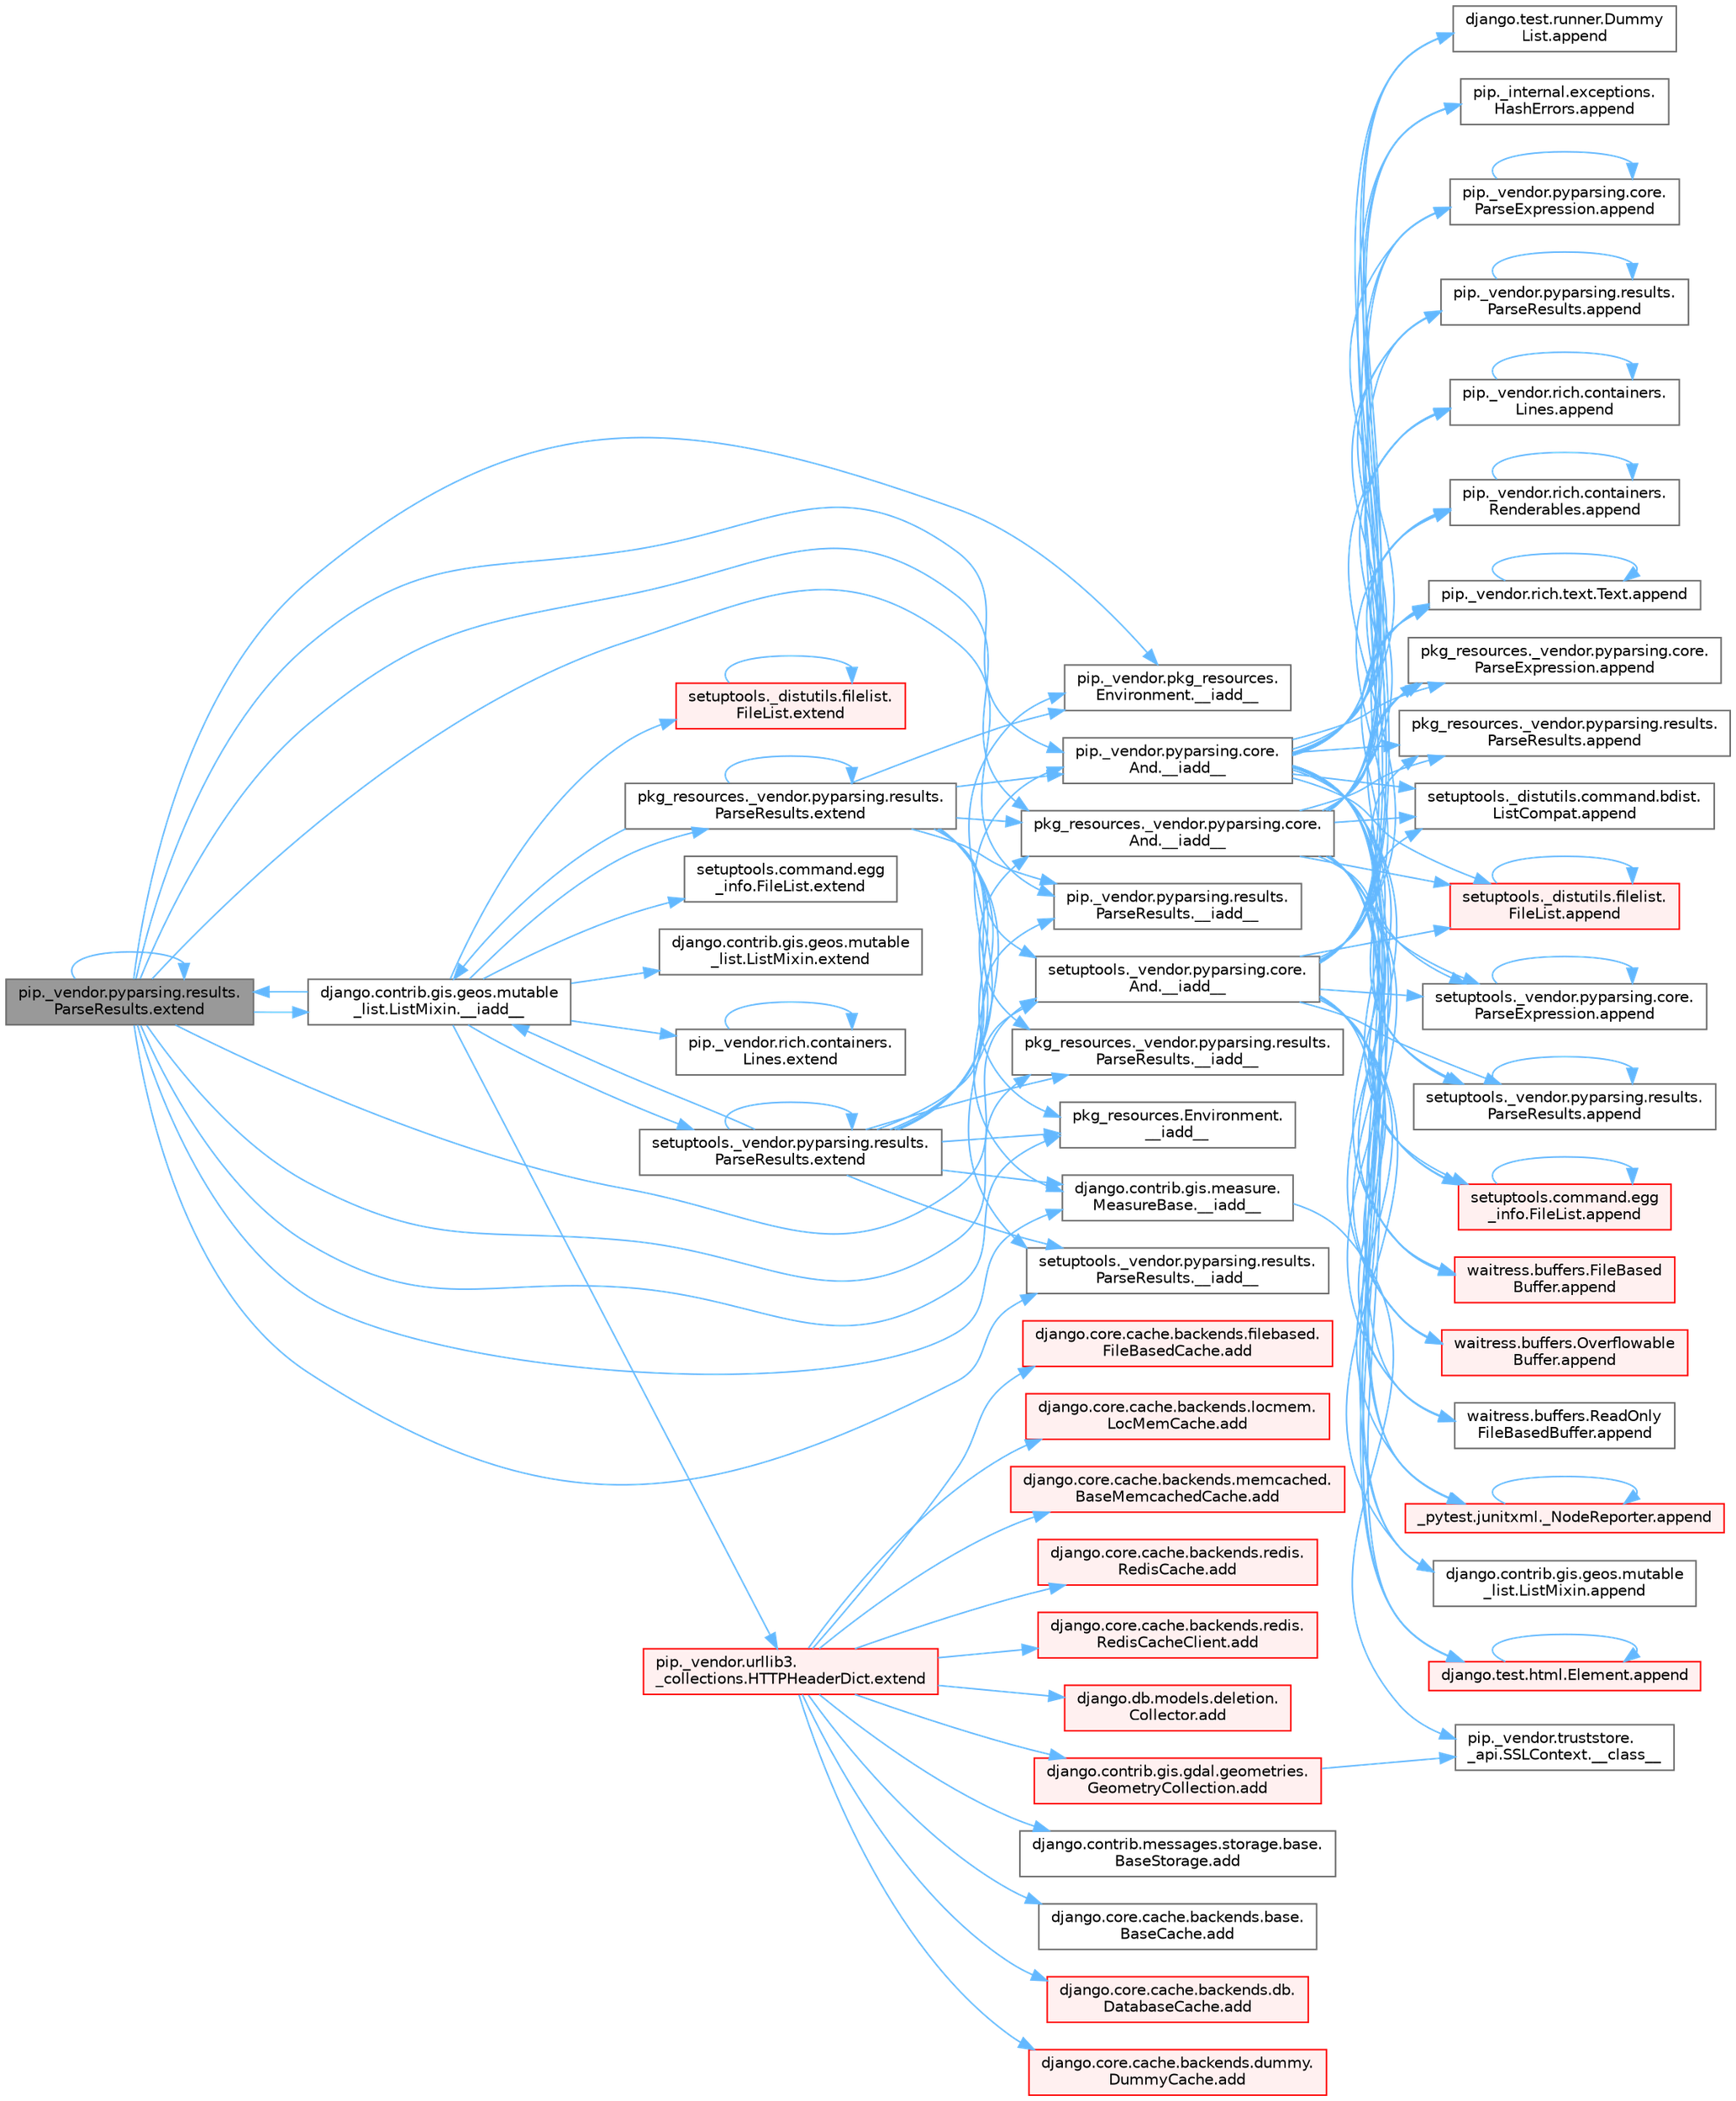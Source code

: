 digraph "pip._vendor.pyparsing.results.ParseResults.extend"
{
 // LATEX_PDF_SIZE
  bgcolor="transparent";
  edge [fontname=Helvetica,fontsize=10,labelfontname=Helvetica,labelfontsize=10];
  node [fontname=Helvetica,fontsize=10,shape=box,height=0.2,width=0.4];
  rankdir="LR";
  Node1 [id="Node000001",label="pip._vendor.pyparsing.results.\lParseResults.extend",height=0.2,width=0.4,color="gray40", fillcolor="grey60", style="filled", fontcolor="black",tooltip=" "];
  Node1 -> Node2 [id="edge1_Node000001_Node000002",color="steelblue1",style="solid",tooltip=" "];
  Node2 [id="Node000002",label="django.contrib.gis.geos.mutable\l_list.ListMixin.__iadd__",height=0.2,width=0.4,color="grey40", fillcolor="white", style="filled",URL="$classdjango_1_1contrib_1_1gis_1_1geos_1_1mutable__list_1_1_list_mixin.html#a892ce7a768206faf1d6150c2d2faf64f",tooltip=" "];
  Node2 -> Node3 [id="edge2_Node000002_Node000003",color="steelblue1",style="solid",tooltip=" "];
  Node3 [id="Node000003",label="django.contrib.gis.geos.mutable\l_list.ListMixin.extend",height=0.2,width=0.4,color="grey40", fillcolor="white", style="filled",URL="$classdjango_1_1contrib_1_1gis_1_1geos_1_1mutable__list_1_1_list_mixin.html#ac54d378ddda85375092a3504b9c41ad2",tooltip=" "];
  Node2 -> Node1 [id="edge3_Node000002_Node000001",color="steelblue1",style="solid",tooltip=" "];
  Node2 -> Node4 [id="edge4_Node000002_Node000004",color="steelblue1",style="solid",tooltip=" "];
  Node4 [id="Node000004",label="pip._vendor.rich.containers.\lLines.extend",height=0.2,width=0.4,color="grey40", fillcolor="white", style="filled",URL="$classpip_1_1__vendor_1_1rich_1_1containers_1_1_lines.html#ac2f104475218f1e94a04d898a5e634ca",tooltip=" "];
  Node4 -> Node4 [id="edge5_Node000004_Node000004",color="steelblue1",style="solid",tooltip=" "];
  Node2 -> Node5 [id="edge6_Node000002_Node000005",color="steelblue1",style="solid",tooltip=" "];
  Node5 [id="Node000005",label="pip._vendor.urllib3.\l_collections.HTTPHeaderDict.extend",height=0.2,width=0.4,color="red", fillcolor="#FFF0F0", style="filled",URL="$classpip_1_1__vendor_1_1urllib3_1_1__collections_1_1_h_t_t_p_header_dict.html#a2e1d7729c6ade1c90e37914063295d1f",tooltip=" "];
  Node5 -> Node6 [id="edge7_Node000005_Node000006",color="steelblue1",style="solid",tooltip=" "];
  Node6 [id="Node000006",label="django.contrib.gis.gdal.geometries.\lGeometryCollection.add",height=0.2,width=0.4,color="red", fillcolor="#FFF0F0", style="filled",URL="$classdjango_1_1contrib_1_1gis_1_1gdal_1_1geometries_1_1_geometry_collection.html#a00c1825a411d244c854762b413ff996c",tooltip=" "];
  Node6 -> Node7 [id="edge8_Node000006_Node000007",color="steelblue1",style="solid",tooltip=" "];
  Node7 [id="Node000007",label="pip._vendor.truststore.\l_api.SSLContext.__class__",height=0.2,width=0.4,color="grey40", fillcolor="white", style="filled",URL="$classpip_1_1__vendor_1_1truststore_1_1__api_1_1_s_s_l_context.html#a530861514f31eabaa3f513557d6e66de",tooltip=" "];
  Node5 -> Node10 [id="edge9_Node000005_Node000010",color="steelblue1",style="solid",tooltip=" "];
  Node10 [id="Node000010",label="django.contrib.messages.storage.base.\lBaseStorage.add",height=0.2,width=0.4,color="grey40", fillcolor="white", style="filled",URL="$classdjango_1_1contrib_1_1messages_1_1storage_1_1base_1_1_base_storage.html#aafc1151a94b34b80803c99d883ca268c",tooltip=" "];
  Node5 -> Node11 [id="edge10_Node000005_Node000011",color="steelblue1",style="solid",tooltip=" "];
  Node11 [id="Node000011",label="django.core.cache.backends.base.\lBaseCache.add",height=0.2,width=0.4,color="grey40", fillcolor="white", style="filled",URL="$classdjango_1_1core_1_1cache_1_1backends_1_1base_1_1_base_cache.html#ab0cdee68050102665043193640ac006c",tooltip=" "];
  Node5 -> Node12 [id="edge11_Node000005_Node000012",color="steelblue1",style="solid",tooltip=" "];
  Node12 [id="Node000012",label="django.core.cache.backends.db.\lDatabaseCache.add",height=0.2,width=0.4,color="red", fillcolor="#FFF0F0", style="filled",URL="$classdjango_1_1core_1_1cache_1_1backends_1_1db_1_1_database_cache.html#a6196dda2bfd9eca834ecd81a7a217ec4",tooltip=" "];
  Node5 -> Node4345 [id="edge12_Node000005_Node004345",color="steelblue1",style="solid",tooltip=" "];
  Node4345 [id="Node004345",label="django.core.cache.backends.dummy.\lDummyCache.add",height=0.2,width=0.4,color="red", fillcolor="#FFF0F0", style="filled",URL="$classdjango_1_1core_1_1cache_1_1backends_1_1dummy_1_1_dummy_cache.html#adc04a4b63e4c6a4f61c832f87b9231ed",tooltip=" "];
  Node5 -> Node4346 [id="edge13_Node000005_Node004346",color="steelblue1",style="solid",tooltip=" "];
  Node4346 [id="Node004346",label="django.core.cache.backends.filebased.\lFileBasedCache.add",height=0.2,width=0.4,color="red", fillcolor="#FFF0F0", style="filled",URL="$classdjango_1_1core_1_1cache_1_1backends_1_1filebased_1_1_file_based_cache.html#a2f380fb404bde29c82c6169465ee1391",tooltip=" "];
  Node5 -> Node4355 [id="edge14_Node000005_Node004355",color="steelblue1",style="solid",tooltip=" "];
  Node4355 [id="Node004355",label="django.core.cache.backends.locmem.\lLocMemCache.add",height=0.2,width=0.4,color="red", fillcolor="#FFF0F0", style="filled",URL="$classdjango_1_1core_1_1cache_1_1backends_1_1locmem_1_1_loc_mem_cache.html#a6c454b0a21a7ef56bac23c2c47a767a9",tooltip=" "];
  Node5 -> Node4356 [id="edge15_Node000005_Node004356",color="steelblue1",style="solid",tooltip=" "];
  Node4356 [id="Node004356",label="django.core.cache.backends.memcached.\lBaseMemcachedCache.add",height=0.2,width=0.4,color="red", fillcolor="#FFF0F0", style="filled",URL="$classdjango_1_1core_1_1cache_1_1backends_1_1memcached_1_1_base_memcached_cache.html#a1d7675623ea665a0ee0748173eeb0a38",tooltip=" "];
  Node5 -> Node4357 [id="edge16_Node000005_Node004357",color="steelblue1",style="solid",tooltip=" "];
  Node4357 [id="Node004357",label="django.core.cache.backends.redis.\lRedisCache.add",height=0.2,width=0.4,color="red", fillcolor="#FFF0F0", style="filled",URL="$classdjango_1_1core_1_1cache_1_1backends_1_1redis_1_1_redis_cache.html#a5d4d6507b2a2647f876da5c964cb73c2",tooltip=" "];
  Node5 -> Node4358 [id="edge17_Node000005_Node004358",color="steelblue1",style="solid",tooltip=" "];
  Node4358 [id="Node004358",label="django.core.cache.backends.redis.\lRedisCacheClient.add",height=0.2,width=0.4,color="red", fillcolor="#FFF0F0", style="filled",URL="$classdjango_1_1core_1_1cache_1_1backends_1_1redis_1_1_redis_cache_client.html#a38d58b9a92fa6243e62635c678251410",tooltip=" "];
  Node5 -> Node4359 [id="edge18_Node000005_Node004359",color="steelblue1",style="solid",tooltip=" "];
  Node4359 [id="Node004359",label="django.db.models.deletion.\lCollector.add",height=0.2,width=0.4,color="red", fillcolor="#FFF0F0", style="filled",URL="$classdjango_1_1db_1_1models_1_1deletion_1_1_collector.html#a92a25e9aef2930eb72e650f4e05abd18",tooltip=" "];
  Node2 -> Node2422 [id="edge19_Node000002_Node002422",color="steelblue1",style="solid",tooltip=" "];
  Node2422 [id="Node002422",label="pkg_resources._vendor.pyparsing.results.\lParseResults.extend",height=0.2,width=0.4,color="grey40", fillcolor="white", style="filled",URL="$classpkg__resources_1_1__vendor_1_1pyparsing_1_1results_1_1_parse_results.html#a72e8060e72d308428923c84a049d11b1",tooltip=" "];
  Node2422 -> Node2 [id="edge20_Node002422_Node000002",color="steelblue1",style="solid",tooltip=" "];
  Node2422 -> Node2423 [id="edge21_Node002422_Node002423",color="steelblue1",style="solid",tooltip=" "];
  Node2423 [id="Node002423",label="django.contrib.gis.measure.\lMeasureBase.__iadd__",height=0.2,width=0.4,color="grey40", fillcolor="white", style="filled",URL="$classdjango_1_1contrib_1_1gis_1_1measure_1_1_measure_base.html#a58f2a532d916d224af35818fba5771a2",tooltip=" "];
  Node2423 -> Node7 [id="edge22_Node002423_Node000007",color="steelblue1",style="solid",tooltip=" "];
  Node2422 -> Node2424 [id="edge23_Node002422_Node002424",color="steelblue1",style="solid",tooltip=" "];
  Node2424 [id="Node002424",label="pip._vendor.pkg_resources.\lEnvironment.__iadd__",height=0.2,width=0.4,color="grey40", fillcolor="white", style="filled",URL="$classpip_1_1__vendor_1_1pkg__resources_1_1_environment.html#ad20961b8c74bd2062f0ed04410bedcfd",tooltip=" "];
  Node2422 -> Node2425 [id="edge24_Node002422_Node002425",color="steelblue1",style="solid",tooltip=" "];
  Node2425 [id="Node002425",label="pip._vendor.pyparsing.core.\lAnd.__iadd__",height=0.2,width=0.4,color="grey40", fillcolor="white", style="filled",URL="$classpip_1_1__vendor_1_1pyparsing_1_1core_1_1_and.html#a95acc8d227938acc37737c38dedc21ae",tooltip=" "];
  Node2425 -> Node2426 [id="edge25_Node002425_Node002426",color="steelblue1",style="solid",tooltip=" "];
  Node2426 [id="Node002426",label="_pytest.junitxml._NodeReporter.append",height=0.2,width=0.4,color="red", fillcolor="#FFF0F0", style="filled",URL="$class__pytest_1_1junitxml_1_1___node_reporter.html#a0d3785f487e93f5ad0249ca59e7bda5e",tooltip=" "];
  Node2426 -> Node2426 [id="edge26_Node002426_Node002426",color="steelblue1",style="solid",tooltip=" "];
  Node2425 -> Node2428 [id="edge27_Node002425_Node002428",color="steelblue1",style="solid",tooltip=" "];
  Node2428 [id="Node002428",label="django.contrib.gis.geos.mutable\l_list.ListMixin.append",height=0.2,width=0.4,color="grey40", fillcolor="white", style="filled",URL="$classdjango_1_1contrib_1_1gis_1_1geos_1_1mutable__list_1_1_list_mixin.html#a6e588a3294ea051832ff78d8944c4158",tooltip=" "];
  Node2425 -> Node2429 [id="edge28_Node002425_Node002429",color="steelblue1",style="solid",tooltip=" "];
  Node2429 [id="Node002429",label="django.test.html.Element.append",height=0.2,width=0.4,color="red", fillcolor="#FFF0F0", style="filled",URL="$classdjango_1_1test_1_1html_1_1_element.html#a777b8a687c36ca1eae49eabec1963e0c",tooltip=" "];
  Node2429 -> Node2429 [id="edge29_Node002429_Node002429",color="steelblue1",style="solid",tooltip=" "];
  Node2425 -> Node2431 [id="edge30_Node002425_Node002431",color="steelblue1",style="solid",tooltip=" "];
  Node2431 [id="Node002431",label="django.test.runner.Dummy\lList.append",height=0.2,width=0.4,color="grey40", fillcolor="white", style="filled",URL="$classdjango_1_1test_1_1runner_1_1_dummy_list.html#aa8ad44b98de8efc946e8bbb7e1913e0b",tooltip=" "];
  Node2425 -> Node2432 [id="edge31_Node002425_Node002432",color="steelblue1",style="solid",tooltip=" "];
  Node2432 [id="Node002432",label="pip._internal.exceptions.\lHashErrors.append",height=0.2,width=0.4,color="grey40", fillcolor="white", style="filled",URL="$classpip_1_1__internal_1_1exceptions_1_1_hash_errors.html#a9519d1619774a4354693040643bf695f",tooltip=" "];
  Node2425 -> Node2433 [id="edge32_Node002425_Node002433",color="steelblue1",style="solid",tooltip=" "];
  Node2433 [id="Node002433",label="pip._vendor.pyparsing.core.\lParseExpression.append",height=0.2,width=0.4,color="grey40", fillcolor="white", style="filled",URL="$classpip_1_1__vendor_1_1pyparsing_1_1core_1_1_parse_expression.html#a5391d96d872c38546024c638f8d19320",tooltip=" "];
  Node2433 -> Node2433 [id="edge33_Node002433_Node002433",color="steelblue1",style="solid",tooltip=" "];
  Node2425 -> Node2434 [id="edge34_Node002425_Node002434",color="steelblue1",style="solid",tooltip=" "];
  Node2434 [id="Node002434",label="pip._vendor.pyparsing.results.\lParseResults.append",height=0.2,width=0.4,color="grey40", fillcolor="white", style="filled",URL="$classpip_1_1__vendor_1_1pyparsing_1_1results_1_1_parse_results.html#a1769e3a18e6183e7b515ae5d877ccf2c",tooltip=" "];
  Node2434 -> Node2434 [id="edge35_Node002434_Node002434",color="steelblue1",style="solid",tooltip=" "];
  Node2425 -> Node2435 [id="edge36_Node002425_Node002435",color="steelblue1",style="solid",tooltip=" "];
  Node2435 [id="Node002435",label="pip._vendor.rich.containers.\lLines.append",height=0.2,width=0.4,color="grey40", fillcolor="white", style="filled",URL="$classpip_1_1__vendor_1_1rich_1_1containers_1_1_lines.html#aff4b2a3774cbf79a01aef7d63a59e369",tooltip=" "];
  Node2435 -> Node2435 [id="edge37_Node002435_Node002435",color="steelblue1",style="solid",tooltip=" "];
  Node2425 -> Node2436 [id="edge38_Node002425_Node002436",color="steelblue1",style="solid",tooltip=" "];
  Node2436 [id="Node002436",label="pip._vendor.rich.containers.\lRenderables.append",height=0.2,width=0.4,color="grey40", fillcolor="white", style="filled",URL="$classpip_1_1__vendor_1_1rich_1_1containers_1_1_renderables.html#a0dfe848a00b624ef9561a72925b266a1",tooltip=" "];
  Node2436 -> Node2436 [id="edge39_Node002436_Node002436",color="steelblue1",style="solid",tooltip=" "];
  Node2425 -> Node2437 [id="edge40_Node002425_Node002437",color="steelblue1",style="solid",tooltip=" "];
  Node2437 [id="Node002437",label="pip._vendor.rich.text.Text.append",height=0.2,width=0.4,color="grey40", fillcolor="white", style="filled",URL="$classpip_1_1__vendor_1_1rich_1_1text_1_1_text.html#ac50e796231ea0bcbefd7fdda378ae2d0",tooltip=" "];
  Node2437 -> Node2437 [id="edge41_Node002437_Node002437",color="steelblue1",style="solid",tooltip=" "];
  Node2425 -> Node2438 [id="edge42_Node002425_Node002438",color="steelblue1",style="solid",tooltip=" "];
  Node2438 [id="Node002438",label="pkg_resources._vendor.pyparsing.core.\lParseExpression.append",height=0.2,width=0.4,color="grey40", fillcolor="white", style="filled",URL="$classpkg__resources_1_1__vendor_1_1pyparsing_1_1core_1_1_parse_expression.html#adf2aceeef4bcf571b1ead3887b141c55",tooltip=" "];
  Node2425 -> Node2439 [id="edge43_Node002425_Node002439",color="steelblue1",style="solid",tooltip=" "];
  Node2439 [id="Node002439",label="pkg_resources._vendor.pyparsing.results.\lParseResults.append",height=0.2,width=0.4,color="grey40", fillcolor="white", style="filled",URL="$classpkg__resources_1_1__vendor_1_1pyparsing_1_1results_1_1_parse_results.html#ad04399ef1413da47879c6bd5e3112f9c",tooltip=" "];
  Node2425 -> Node2440 [id="edge44_Node002425_Node002440",color="steelblue1",style="solid",tooltip=" "];
  Node2440 [id="Node002440",label="setuptools._distutils.command.bdist.\lListCompat.append",height=0.2,width=0.4,color="grey40", fillcolor="white", style="filled",URL="$classsetuptools_1_1__distutils_1_1command_1_1bdist_1_1_list_compat.html#a71969fcaf7e65a8617c14462b65bc66f",tooltip=" "];
  Node2425 -> Node2441 [id="edge45_Node002425_Node002441",color="steelblue1",style="solid",tooltip=" "];
  Node2441 [id="Node002441",label="setuptools._distutils.filelist.\lFileList.append",height=0.2,width=0.4,color="red", fillcolor="#FFF0F0", style="filled",URL="$classsetuptools_1_1__distutils_1_1filelist_1_1_file_list.html#aa9ee6398f54c690ec1af5df79fb1fbac",tooltip=" "];
  Node2441 -> Node2441 [id="edge46_Node002441_Node002441",color="steelblue1",style="solid",tooltip=" "];
  Node2425 -> Node2442 [id="edge47_Node002425_Node002442",color="steelblue1",style="solid",tooltip=" "];
  Node2442 [id="Node002442",label="setuptools._vendor.pyparsing.core.\lParseExpression.append",height=0.2,width=0.4,color="grey40", fillcolor="white", style="filled",URL="$classsetuptools_1_1__vendor_1_1pyparsing_1_1core_1_1_parse_expression.html#afdaa9ae90fd33a1499cc292ad535a140",tooltip=" "];
  Node2442 -> Node2442 [id="edge48_Node002442_Node002442",color="steelblue1",style="solid",tooltip=" "];
  Node2425 -> Node2443 [id="edge49_Node002425_Node002443",color="steelblue1",style="solid",tooltip=" "];
  Node2443 [id="Node002443",label="setuptools._vendor.pyparsing.results.\lParseResults.append",height=0.2,width=0.4,color="grey40", fillcolor="white", style="filled",URL="$classsetuptools_1_1__vendor_1_1pyparsing_1_1results_1_1_parse_results.html#a349f73c43f7cd106c5cb4ec2e3b5f95e",tooltip=" "];
  Node2443 -> Node2443 [id="edge50_Node002443_Node002443",color="steelblue1",style="solid",tooltip=" "];
  Node2425 -> Node2444 [id="edge51_Node002425_Node002444",color="steelblue1",style="solid",tooltip=" "];
  Node2444 [id="Node002444",label="setuptools.command.egg\l_info.FileList.append",height=0.2,width=0.4,color="red", fillcolor="#FFF0F0", style="filled",URL="$classsetuptools_1_1command_1_1egg__info_1_1_file_list.html#a824a1cbf2a36d3079c6f24506056cf44",tooltip=" "];
  Node2444 -> Node2444 [id="edge52_Node002444_Node002444",color="steelblue1",style="solid",tooltip=" "];
  Node2425 -> Node2446 [id="edge53_Node002425_Node002446",color="steelblue1",style="solid",tooltip=" "];
  Node2446 [id="Node002446",label="waitress.buffers.FileBased\lBuffer.append",height=0.2,width=0.4,color="red", fillcolor="#FFF0F0", style="filled",URL="$classwaitress_1_1buffers_1_1_file_based_buffer.html#a7ba030f652e5407c4ffc751e7e6dc5aa",tooltip=" "];
  Node2425 -> Node2447 [id="edge54_Node002425_Node002447",color="steelblue1",style="solid",tooltip=" "];
  Node2447 [id="Node002447",label="waitress.buffers.Overflowable\lBuffer.append",height=0.2,width=0.4,color="red", fillcolor="#FFF0F0", style="filled",URL="$classwaitress_1_1buffers_1_1_overflowable_buffer.html#a7cdf1d76178eff78a4d79599c2717d55",tooltip=" "];
  Node2425 -> Node2448 [id="edge55_Node002425_Node002448",color="steelblue1",style="solid",tooltip=" "];
  Node2448 [id="Node002448",label="waitress.buffers.ReadOnly\lFileBasedBuffer.append",height=0.2,width=0.4,color="grey40", fillcolor="white", style="filled",URL="$classwaitress_1_1buffers_1_1_read_only_file_based_buffer.html#a0f7710f7568e7bc591fb2a3da3874b5f",tooltip=" "];
  Node2422 -> Node2449 [id="edge56_Node002422_Node002449",color="steelblue1",style="solid",tooltip=" "];
  Node2449 [id="Node002449",label="pip._vendor.pyparsing.results.\lParseResults.__iadd__",height=0.2,width=0.4,color="grey40", fillcolor="white", style="filled",URL="$classpip_1_1__vendor_1_1pyparsing_1_1results_1_1_parse_results.html#a5a1794a98ea668c5b21980337a68fbbb",tooltip=" "];
  Node2422 -> Node2450 [id="edge57_Node002422_Node002450",color="steelblue1",style="solid",tooltip=" "];
  Node2450 [id="Node002450",label="pkg_resources._vendor.pyparsing.core.\lAnd.__iadd__",height=0.2,width=0.4,color="grey40", fillcolor="white", style="filled",URL="$classpkg__resources_1_1__vendor_1_1pyparsing_1_1core_1_1_and.html#a3518d567360a52cd23673c05d57da5ec",tooltip=" "];
  Node2450 -> Node2426 [id="edge58_Node002450_Node002426",color="steelblue1",style="solid",tooltip=" "];
  Node2450 -> Node2428 [id="edge59_Node002450_Node002428",color="steelblue1",style="solid",tooltip=" "];
  Node2450 -> Node2429 [id="edge60_Node002450_Node002429",color="steelblue1",style="solid",tooltip=" "];
  Node2450 -> Node2431 [id="edge61_Node002450_Node002431",color="steelblue1",style="solid",tooltip=" "];
  Node2450 -> Node2432 [id="edge62_Node002450_Node002432",color="steelblue1",style="solid",tooltip=" "];
  Node2450 -> Node2433 [id="edge63_Node002450_Node002433",color="steelblue1",style="solid",tooltip=" "];
  Node2450 -> Node2434 [id="edge64_Node002450_Node002434",color="steelblue1",style="solid",tooltip=" "];
  Node2450 -> Node2435 [id="edge65_Node002450_Node002435",color="steelblue1",style="solid",tooltip=" "];
  Node2450 -> Node2436 [id="edge66_Node002450_Node002436",color="steelblue1",style="solid",tooltip=" "];
  Node2450 -> Node2437 [id="edge67_Node002450_Node002437",color="steelblue1",style="solid",tooltip=" "];
  Node2450 -> Node2438 [id="edge68_Node002450_Node002438",color="steelblue1",style="solid",tooltip=" "];
  Node2450 -> Node2439 [id="edge69_Node002450_Node002439",color="steelblue1",style="solid",tooltip=" "];
  Node2450 -> Node2440 [id="edge70_Node002450_Node002440",color="steelblue1",style="solid",tooltip=" "];
  Node2450 -> Node2441 [id="edge71_Node002450_Node002441",color="steelblue1",style="solid",tooltip=" "];
  Node2450 -> Node2442 [id="edge72_Node002450_Node002442",color="steelblue1",style="solid",tooltip=" "];
  Node2450 -> Node2443 [id="edge73_Node002450_Node002443",color="steelblue1",style="solid",tooltip=" "];
  Node2450 -> Node2444 [id="edge74_Node002450_Node002444",color="steelblue1",style="solid",tooltip=" "];
  Node2450 -> Node2446 [id="edge75_Node002450_Node002446",color="steelblue1",style="solid",tooltip=" "];
  Node2450 -> Node2447 [id="edge76_Node002450_Node002447",color="steelblue1",style="solid",tooltip=" "];
  Node2450 -> Node2448 [id="edge77_Node002450_Node002448",color="steelblue1",style="solid",tooltip=" "];
  Node2422 -> Node2451 [id="edge78_Node002422_Node002451",color="steelblue1",style="solid",tooltip=" "];
  Node2451 [id="Node002451",label="pkg_resources._vendor.pyparsing.results.\lParseResults.__iadd__",height=0.2,width=0.4,color="grey40", fillcolor="white", style="filled",URL="$classpkg__resources_1_1__vendor_1_1pyparsing_1_1results_1_1_parse_results.html#a8aa2d12449420e7f4a54011c4bbb2d0e",tooltip=" "];
  Node2422 -> Node2452 [id="edge79_Node002422_Node002452",color="steelblue1",style="solid",tooltip=" "];
  Node2452 [id="Node002452",label="pkg_resources.Environment.\l__iadd__",height=0.2,width=0.4,color="grey40", fillcolor="white", style="filled",URL="$classpkg__resources_1_1_environment.html#af18a0f6e017fc13be08ef933dac3627f",tooltip=" "];
  Node2422 -> Node2453 [id="edge80_Node002422_Node002453",color="steelblue1",style="solid",tooltip=" "];
  Node2453 [id="Node002453",label="setuptools._vendor.pyparsing.core.\lAnd.__iadd__",height=0.2,width=0.4,color="grey40", fillcolor="white", style="filled",URL="$classsetuptools_1_1__vendor_1_1pyparsing_1_1core_1_1_and.html#ae5d5acd18921d1ec46dfdb9ab9dd9a79",tooltip=" "];
  Node2453 -> Node2426 [id="edge81_Node002453_Node002426",color="steelblue1",style="solid",tooltip=" "];
  Node2453 -> Node2428 [id="edge82_Node002453_Node002428",color="steelblue1",style="solid",tooltip=" "];
  Node2453 -> Node2429 [id="edge83_Node002453_Node002429",color="steelblue1",style="solid",tooltip=" "];
  Node2453 -> Node2431 [id="edge84_Node002453_Node002431",color="steelblue1",style="solid",tooltip=" "];
  Node2453 -> Node2432 [id="edge85_Node002453_Node002432",color="steelblue1",style="solid",tooltip=" "];
  Node2453 -> Node2433 [id="edge86_Node002453_Node002433",color="steelblue1",style="solid",tooltip=" "];
  Node2453 -> Node2434 [id="edge87_Node002453_Node002434",color="steelblue1",style="solid",tooltip=" "];
  Node2453 -> Node2435 [id="edge88_Node002453_Node002435",color="steelblue1",style="solid",tooltip=" "];
  Node2453 -> Node2436 [id="edge89_Node002453_Node002436",color="steelblue1",style="solid",tooltip=" "];
  Node2453 -> Node2437 [id="edge90_Node002453_Node002437",color="steelblue1",style="solid",tooltip=" "];
  Node2453 -> Node2438 [id="edge91_Node002453_Node002438",color="steelblue1",style="solid",tooltip=" "];
  Node2453 -> Node2439 [id="edge92_Node002453_Node002439",color="steelblue1",style="solid",tooltip=" "];
  Node2453 -> Node2440 [id="edge93_Node002453_Node002440",color="steelblue1",style="solid",tooltip=" "];
  Node2453 -> Node2441 [id="edge94_Node002453_Node002441",color="steelblue1",style="solid",tooltip=" "];
  Node2453 -> Node2442 [id="edge95_Node002453_Node002442",color="steelblue1",style="solid",tooltip=" "];
  Node2453 -> Node2443 [id="edge96_Node002453_Node002443",color="steelblue1",style="solid",tooltip=" "];
  Node2453 -> Node2444 [id="edge97_Node002453_Node002444",color="steelblue1",style="solid",tooltip=" "];
  Node2453 -> Node2446 [id="edge98_Node002453_Node002446",color="steelblue1",style="solid",tooltip=" "];
  Node2453 -> Node2447 [id="edge99_Node002453_Node002447",color="steelblue1",style="solid",tooltip=" "];
  Node2453 -> Node2448 [id="edge100_Node002453_Node002448",color="steelblue1",style="solid",tooltip=" "];
  Node2422 -> Node2454 [id="edge101_Node002422_Node002454",color="steelblue1",style="solid",tooltip=" "];
  Node2454 [id="Node002454",label="setuptools._vendor.pyparsing.results.\lParseResults.__iadd__",height=0.2,width=0.4,color="grey40", fillcolor="white", style="filled",URL="$classsetuptools_1_1__vendor_1_1pyparsing_1_1results_1_1_parse_results.html#ac12e7be723a8b0024d75fe36e7d33167",tooltip=" "];
  Node2422 -> Node2422 [id="edge102_Node002422_Node002422",color="steelblue1",style="solid",tooltip=" "];
  Node2 -> Node2455 [id="edge103_Node000002_Node002455",color="steelblue1",style="solid",tooltip=" "];
  Node2455 [id="Node002455",label="setuptools._distutils.filelist.\lFileList.extend",height=0.2,width=0.4,color="red", fillcolor="#FFF0F0", style="filled",URL="$classsetuptools_1_1__distutils_1_1filelist_1_1_file_list.html#afbb5d33eba4b305a48c0864d954956a4",tooltip=" "];
  Node2455 -> Node2455 [id="edge104_Node002455_Node002455",color="steelblue1",style="solid",tooltip=" "];
  Node2 -> Node2456 [id="edge105_Node000002_Node002456",color="steelblue1",style="solid",tooltip=" "];
  Node2456 [id="Node002456",label="setuptools._vendor.pyparsing.results.\lParseResults.extend",height=0.2,width=0.4,color="grey40", fillcolor="white", style="filled",URL="$classsetuptools_1_1__vendor_1_1pyparsing_1_1results_1_1_parse_results.html#aa11ff3f0723c175143645b9325417229",tooltip=" "];
  Node2456 -> Node2 [id="edge106_Node002456_Node000002",color="steelblue1",style="solid",tooltip=" "];
  Node2456 -> Node2423 [id="edge107_Node002456_Node002423",color="steelblue1",style="solid",tooltip=" "];
  Node2456 -> Node2424 [id="edge108_Node002456_Node002424",color="steelblue1",style="solid",tooltip=" "];
  Node2456 -> Node2425 [id="edge109_Node002456_Node002425",color="steelblue1",style="solid",tooltip=" "];
  Node2456 -> Node2449 [id="edge110_Node002456_Node002449",color="steelblue1",style="solid",tooltip=" "];
  Node2456 -> Node2450 [id="edge111_Node002456_Node002450",color="steelblue1",style="solid",tooltip=" "];
  Node2456 -> Node2451 [id="edge112_Node002456_Node002451",color="steelblue1",style="solid",tooltip=" "];
  Node2456 -> Node2452 [id="edge113_Node002456_Node002452",color="steelblue1",style="solid",tooltip=" "];
  Node2456 -> Node2453 [id="edge114_Node002456_Node002453",color="steelblue1",style="solid",tooltip=" "];
  Node2456 -> Node2454 [id="edge115_Node002456_Node002454",color="steelblue1",style="solid",tooltip=" "];
  Node2456 -> Node2456 [id="edge116_Node002456_Node002456",color="steelblue1",style="solid",tooltip=" "];
  Node2 -> Node2457 [id="edge117_Node000002_Node002457",color="steelblue1",style="solid",tooltip=" "];
  Node2457 [id="Node002457",label="setuptools.command.egg\l_info.FileList.extend",height=0.2,width=0.4,color="grey40", fillcolor="white", style="filled",URL="$classsetuptools_1_1command_1_1egg__info_1_1_file_list.html#a82aa2544655d2015a1211bb3350e3f84",tooltip=" "];
  Node1 -> Node2423 [id="edge118_Node000001_Node002423",color="steelblue1",style="solid",tooltip=" "];
  Node1 -> Node2424 [id="edge119_Node000001_Node002424",color="steelblue1",style="solid",tooltip=" "];
  Node1 -> Node2425 [id="edge120_Node000001_Node002425",color="steelblue1",style="solid",tooltip=" "];
  Node1 -> Node2449 [id="edge121_Node000001_Node002449",color="steelblue1",style="solid",tooltip=" "];
  Node1 -> Node2450 [id="edge122_Node000001_Node002450",color="steelblue1",style="solid",tooltip=" "];
  Node1 -> Node2451 [id="edge123_Node000001_Node002451",color="steelblue1",style="solid",tooltip=" "];
  Node1 -> Node2452 [id="edge124_Node000001_Node002452",color="steelblue1",style="solid",tooltip=" "];
  Node1 -> Node2453 [id="edge125_Node000001_Node002453",color="steelblue1",style="solid",tooltip=" "];
  Node1 -> Node2454 [id="edge126_Node000001_Node002454",color="steelblue1",style="solid",tooltip=" "];
  Node1 -> Node1 [id="edge127_Node000001_Node000001",color="steelblue1",style="solid",tooltip=" "];
}
